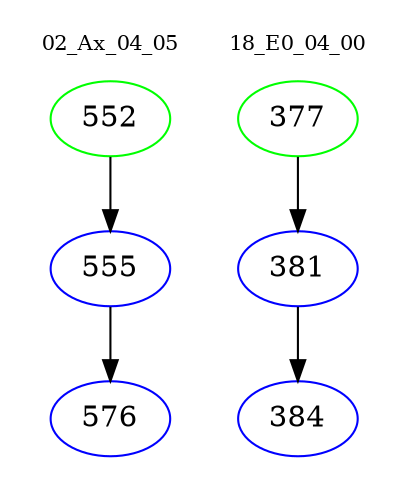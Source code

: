 digraph{
subgraph cluster_0 {
color = white
label = "02_Ax_04_05";
fontsize=10;
T0_552 [label="552", color="green"]
T0_552 -> T0_555 [color="black"]
T0_555 [label="555", color="blue"]
T0_555 -> T0_576 [color="black"]
T0_576 [label="576", color="blue"]
}
subgraph cluster_1 {
color = white
label = "18_E0_04_00";
fontsize=10;
T1_377 [label="377", color="green"]
T1_377 -> T1_381 [color="black"]
T1_381 [label="381", color="blue"]
T1_381 -> T1_384 [color="black"]
T1_384 [label="384", color="blue"]
}
}
